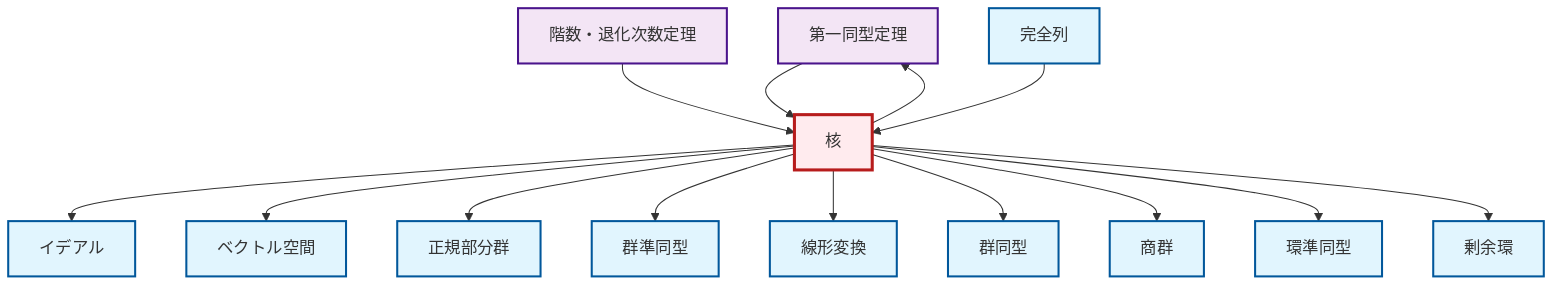graph TD
    classDef definition fill:#e1f5fe,stroke:#01579b,stroke-width:2px
    classDef theorem fill:#f3e5f5,stroke:#4a148c,stroke-width:2px
    classDef axiom fill:#fff3e0,stroke:#e65100,stroke-width:2px
    classDef example fill:#e8f5e9,stroke:#1b5e20,stroke-width:2px
    classDef current fill:#ffebee,stroke:#b71c1c,stroke-width:3px
    def-vector-space["ベクトル空間"]:::definition
    def-quotient-ring["剰余環"]:::definition
    thm-first-isomorphism["第一同型定理"]:::theorem
    def-normal-subgroup["正規部分群"]:::definition
    def-exact-sequence["完全列"]:::definition
    def-ideal["イデアル"]:::definition
    def-kernel["核"]:::definition
    def-isomorphism["群同型"]:::definition
    def-quotient-group["商群"]:::definition
    def-ring-homomorphism["環準同型"]:::definition
    thm-rank-nullity["階数・退化次数定理"]:::theorem
    def-linear-transformation["線形変換"]:::definition
    def-homomorphism["群準同型"]:::definition
    def-kernel --> def-ideal
    def-kernel --> def-vector-space
    def-kernel --> thm-first-isomorphism
    thm-first-isomorphism --> def-kernel
    def-kernel --> def-normal-subgroup
    def-kernel --> def-homomorphism
    def-kernel --> def-linear-transformation
    thm-rank-nullity --> def-kernel
    def-kernel --> def-isomorphism
    def-kernel --> def-quotient-group
    def-kernel --> def-ring-homomorphism
    def-exact-sequence --> def-kernel
    def-kernel --> def-quotient-ring
    class def-kernel current